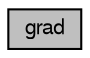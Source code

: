 digraph G
{
  bgcolor="transparent";
  edge [fontname="FreeSans",fontsize="10",labelfontname="FreeSans",labelfontsize="10"];
  node [fontname="FreeSans",fontsize="10",shape=record];
  rankdir=LR;
  Node1 [label="grad",height=0.2,width=0.4,color="black", fillcolor="grey75", style="filled" fontcolor="black"];
}
